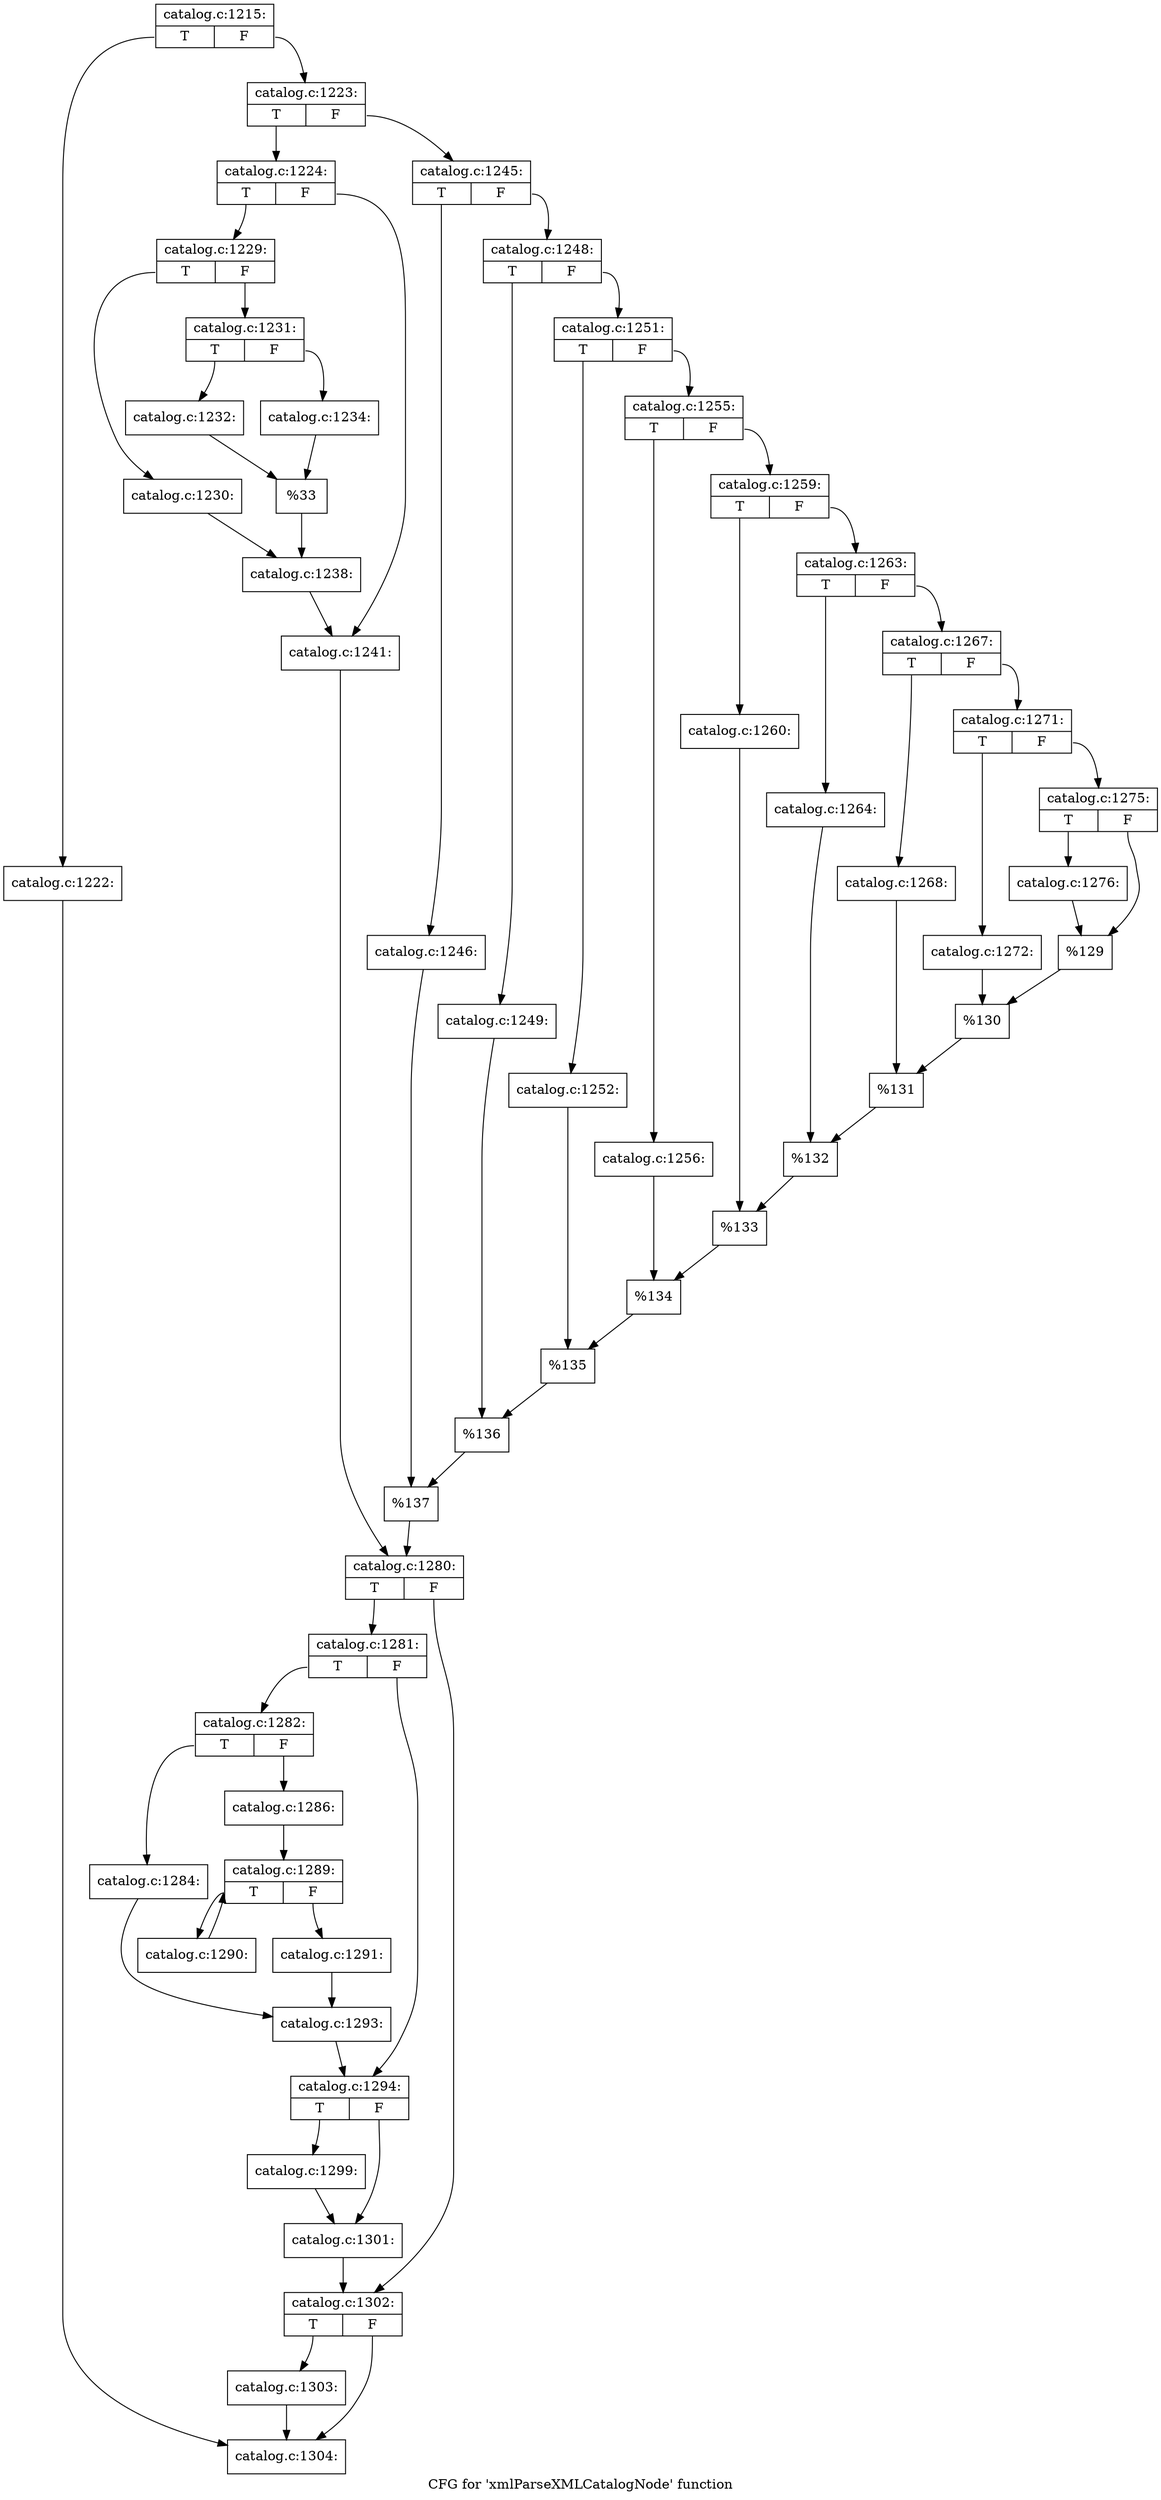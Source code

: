 digraph "CFG for 'xmlParseXMLCatalogNode' function" {
	label="CFG for 'xmlParseXMLCatalogNode' function";

	Node0x3a221a0 [shape=record,label="{catalog.c:1215:|{<s0>T|<s1>F}}"];
	Node0x3a221a0:s0 -> Node0x394f680;
	Node0x3a221a0:s1 -> Node0x394f6d0;
	Node0x394f680 [shape=record,label="{catalog.c:1222:}"];
	Node0x394f680 -> Node0x3a3ad60;
	Node0x394f6d0 [shape=record,label="{catalog.c:1223:|{<s0>T|<s1>F}}"];
	Node0x394f6d0:s0 -> Node0x394fa20;
	Node0x394f6d0:s1 -> Node0x394fac0;
	Node0x394fa20 [shape=record,label="{catalog.c:1224:|{<s0>T|<s1>F}}"];
	Node0x394fa20:s0 -> Node0x3951ab0;
	Node0x394fa20:s1 -> Node0x3951b00;
	Node0x3951ab0 [shape=record,label="{catalog.c:1229:|{<s0>T|<s1>F}}"];
	Node0x3951ab0:s0 -> Node0x3951ec0;
	Node0x3951ab0:s1 -> Node0x3951f60;
	Node0x3951ec0 [shape=record,label="{catalog.c:1230:}"];
	Node0x3951ec0 -> Node0x3951f10;
	Node0x3951f60 [shape=record,label="{catalog.c:1231:|{<s0>T|<s1>F}}"];
	Node0x3951f60:s0 -> Node0x3a2a030;
	Node0x3951f60:s1 -> Node0x3a2a0d0;
	Node0x3a2a030 [shape=record,label="{catalog.c:1232:}"];
	Node0x3a2a030 -> Node0x3a2a080;
	Node0x3a2a0d0 [shape=record,label="{catalog.c:1234:}"];
	Node0x3a2a0d0 -> Node0x3a2a080;
	Node0x3a2a080 [shape=record,label="{%33}"];
	Node0x3a2a080 -> Node0x3951f10;
	Node0x3951f10 [shape=record,label="{catalog.c:1238:}"];
	Node0x3951f10 -> Node0x3951b00;
	Node0x3951b00 [shape=record,label="{catalog.c:1241:}"];
	Node0x3951b00 -> Node0x394fa70;
	Node0x394fac0 [shape=record,label="{catalog.c:1245:|{<s0>T|<s1>F}}"];
	Node0x394fac0:s0 -> Node0x3939eb0;
	Node0x394fac0:s1 -> Node0x3939f50;
	Node0x3939eb0 [shape=record,label="{catalog.c:1246:}"];
	Node0x3939eb0 -> Node0x3939f00;
	Node0x3939f50 [shape=record,label="{catalog.c:1248:|{<s0>T|<s1>F}}"];
	Node0x3939f50:s0 -> Node0x39369e0;
	Node0x3939f50:s1 -> Node0x39371c0;
	Node0x39369e0 [shape=record,label="{catalog.c:1249:}"];
	Node0x39369e0 -> Node0x3936d10;
	Node0x39371c0 [shape=record,label="{catalog.c:1251:|{<s0>T|<s1>F}}"];
	Node0x39371c0:s0 -> Node0x3a30230;
	Node0x39371c0:s1 -> Node0x3a302d0;
	Node0x3a30230 [shape=record,label="{catalog.c:1252:}"];
	Node0x3a30230 -> Node0x3a30280;
	Node0x3a302d0 [shape=record,label="{catalog.c:1255:|{<s0>T|<s1>F}}"];
	Node0x3a302d0:s0 -> Node0x3979840;
	Node0x3a302d0:s1 -> Node0x39798e0;
	Node0x3979840 [shape=record,label="{catalog.c:1256:}"];
	Node0x3979840 -> Node0x3979890;
	Node0x39798e0 [shape=record,label="{catalog.c:1259:|{<s0>T|<s1>F}}"];
	Node0x39798e0:s0 -> Node0x3a325b0;
	Node0x39798e0:s1 -> Node0x3a32650;
	Node0x3a325b0 [shape=record,label="{catalog.c:1260:}"];
	Node0x3a325b0 -> Node0x3a32600;
	Node0x3a32650 [shape=record,label="{catalog.c:1263:|{<s0>T|<s1>F}}"];
	Node0x3a32650:s0 -> Node0x3a33330;
	Node0x3a32650:s1 -> Node0x3a333d0;
	Node0x3a33330 [shape=record,label="{catalog.c:1264:}"];
	Node0x3a33330 -> Node0x3a33380;
	Node0x3a333d0 [shape=record,label="{catalog.c:1267:|{<s0>T|<s1>F}}"];
	Node0x3a333d0:s0 -> Node0x3a340a0;
	Node0x3a333d0:s1 -> Node0x3a34140;
	Node0x3a340a0 [shape=record,label="{catalog.c:1268:}"];
	Node0x3a340a0 -> Node0x3a340f0;
	Node0x3a34140 [shape=record,label="{catalog.c:1271:|{<s0>T|<s1>F}}"];
	Node0x3a34140:s0 -> Node0x39cbb40;
	Node0x3a34140:s1 -> Node0x39cbbe0;
	Node0x39cbb40 [shape=record,label="{catalog.c:1272:}"];
	Node0x39cbb40 -> Node0x39cbb90;
	Node0x39cbbe0 [shape=record,label="{catalog.c:1275:|{<s0>T|<s1>F}}"];
	Node0x39cbbe0:s0 -> Node0x3a369b0;
	Node0x39cbbe0:s1 -> Node0x3a36a00;
	Node0x3a369b0 [shape=record,label="{catalog.c:1276:}"];
	Node0x3a369b0 -> Node0x3a36a00;
	Node0x3a36a00 [shape=record,label="{%129}"];
	Node0x3a36a00 -> Node0x39cbb90;
	Node0x39cbb90 [shape=record,label="{%130}"];
	Node0x39cbb90 -> Node0x3a340f0;
	Node0x3a340f0 [shape=record,label="{%131}"];
	Node0x3a340f0 -> Node0x3a33380;
	Node0x3a33380 [shape=record,label="{%132}"];
	Node0x3a33380 -> Node0x3a32600;
	Node0x3a32600 [shape=record,label="{%133}"];
	Node0x3a32600 -> Node0x3979890;
	Node0x3979890 [shape=record,label="{%134}"];
	Node0x3979890 -> Node0x3a30280;
	Node0x3a30280 [shape=record,label="{%135}"];
	Node0x3a30280 -> Node0x3936d10;
	Node0x3936d10 [shape=record,label="{%136}"];
	Node0x3936d10 -> Node0x3939f00;
	Node0x3939f00 [shape=record,label="{%137}"];
	Node0x3939f00 -> Node0x394fa70;
	Node0x394fa70 [shape=record,label="{catalog.c:1280:|{<s0>T|<s1>F}}"];
	Node0x394fa70:s0 -> Node0x3a37dd0;
	Node0x394fa70:s1 -> Node0x3a37e20;
	Node0x3a37dd0 [shape=record,label="{catalog.c:1281:|{<s0>T|<s1>F}}"];
	Node0x3a37dd0:s0 -> Node0x3a381e0;
	Node0x3a37dd0:s1 -> Node0x3a38230;
	Node0x3a381e0 [shape=record,label="{catalog.c:1282:|{<s0>T|<s1>F}}"];
	Node0x3a381e0:s0 -> Node0x3a387d0;
	Node0x3a381e0:s1 -> Node0x3a38870;
	Node0x3a387d0 [shape=record,label="{catalog.c:1284:}"];
	Node0x3a387d0 -> Node0x3a38820;
	Node0x3a38870 [shape=record,label="{catalog.c:1286:}"];
	Node0x3a38870 -> Node0x3a39500;
	Node0x3a39500 [shape=record,label="{catalog.c:1289:|{<s0>T|<s1>F}}"];
	Node0x3a39500:s0 -> Node0x3a39a20;
	Node0x3a39500:s1 -> Node0x3a39720;
	Node0x3a39a20 [shape=record,label="{catalog.c:1290:}"];
	Node0x3a39a20 -> Node0x3a39500;
	Node0x3a39720 [shape=record,label="{catalog.c:1291:}"];
	Node0x3a39720 -> Node0x3a38820;
	Node0x3a38820 [shape=record,label="{catalog.c:1293:}"];
	Node0x3a38820 -> Node0x3a38230;
	Node0x3a38230 [shape=record,label="{catalog.c:1294:|{<s0>T|<s1>F}}"];
	Node0x3a38230:s0 -> Node0x3a3a1e0;
	Node0x3a38230:s1 -> Node0x3a3a230;
	Node0x3a3a1e0 [shape=record,label="{catalog.c:1299:}"];
	Node0x3a3a1e0 -> Node0x3a3a230;
	Node0x3a3a230 [shape=record,label="{catalog.c:1301:}"];
	Node0x3a3a230 -> Node0x3a37e20;
	Node0x3a37e20 [shape=record,label="{catalog.c:1302:|{<s0>T|<s1>F}}"];
	Node0x3a37e20:s0 -> Node0x3a3ad10;
	Node0x3a37e20:s1 -> Node0x3a3ad60;
	Node0x3a3ad10 [shape=record,label="{catalog.c:1303:}"];
	Node0x3a3ad10 -> Node0x3a3ad60;
	Node0x3a3ad60 [shape=record,label="{catalog.c:1304:}"];
}
